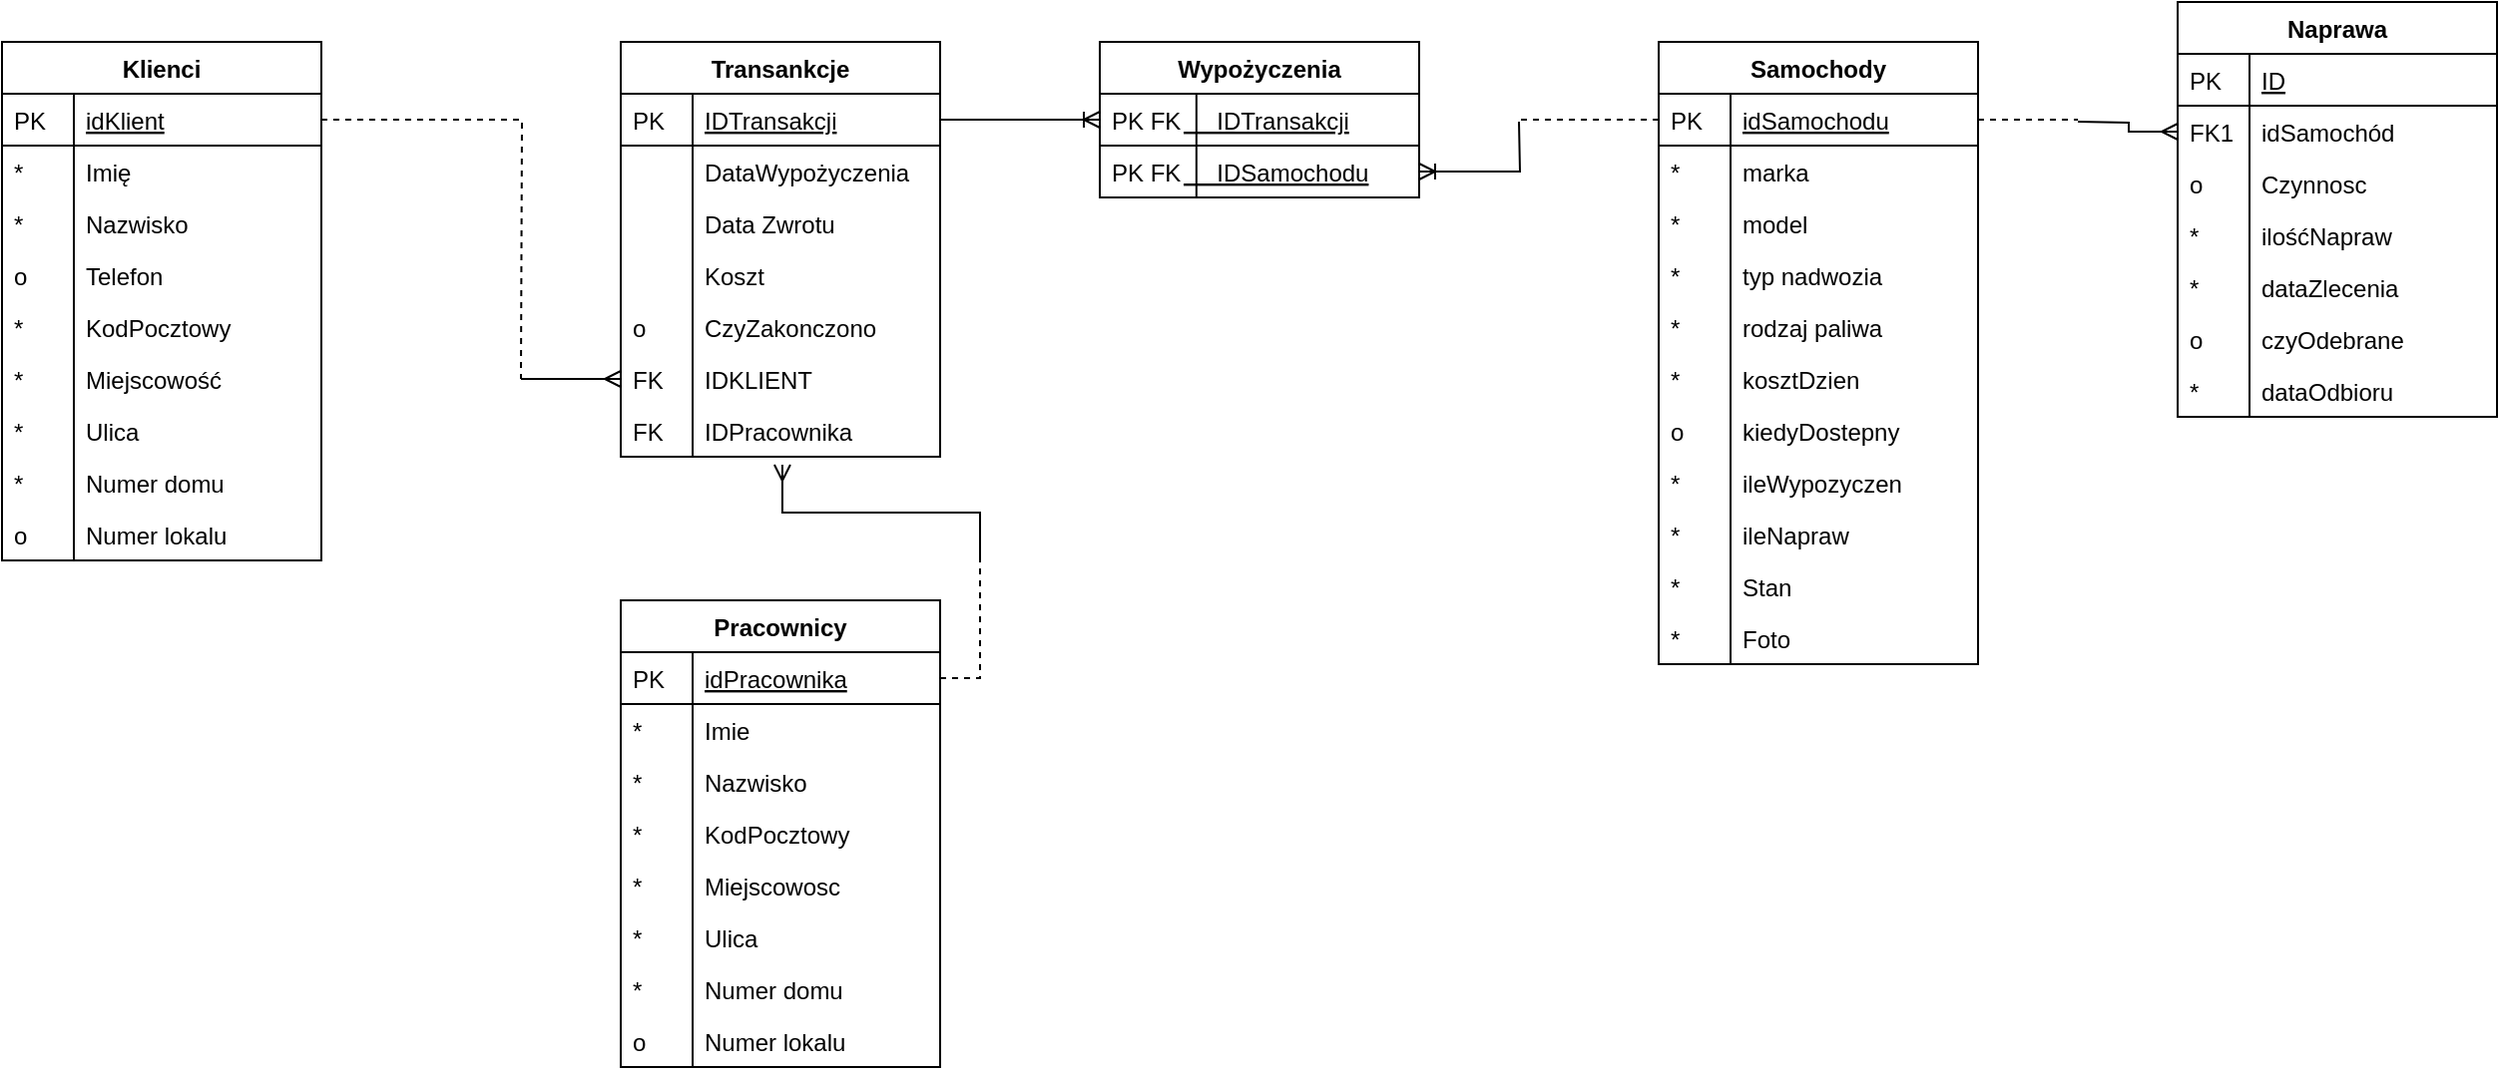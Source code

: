 <mxfile version="12.8.1" type="github">
  <diagram id="C5RBs43oDa-KdzZeNtuy" name="Page-1">
    <mxGraphModel dx="967" dy="653" grid="1" gridSize="10" guides="1" tooltips="1" connect="1" arrows="1" fold="1" page="1" pageScale="1" pageWidth="827" pageHeight="1169" math="0" shadow="0">
      <root>
        <mxCell id="WIyWlLk6GJQsqaUBKTNV-0" />
        <mxCell id="WIyWlLk6GJQsqaUBKTNV-1" parent="WIyWlLk6GJQsqaUBKTNV-0" />
        <mxCell id="zkfFHV4jXpPFQw0GAbJ--51" value="Klienci" style="swimlane;fontStyle=1;childLayout=stackLayout;horizontal=1;startSize=26;horizontalStack=0;resizeParent=1;resizeLast=0;collapsible=1;marginBottom=0;rounded=0;shadow=0;strokeWidth=1;" parent="WIyWlLk6GJQsqaUBKTNV-1" vertex="1">
          <mxGeometry x="90" y="120" width="160" height="260" as="geometry">
            <mxRectangle x="20" y="80" width="160" height="26" as="alternateBounds" />
          </mxGeometry>
        </mxCell>
        <mxCell id="zkfFHV4jXpPFQw0GAbJ--52" value="idKlient" style="shape=partialRectangle;top=0;left=0;right=0;bottom=1;align=left;verticalAlign=top;fillColor=none;spacingLeft=40;spacingRight=4;overflow=hidden;rotatable=0;points=[[0,0.5],[1,0.5]];portConstraint=eastwest;dropTarget=0;rounded=0;shadow=0;strokeWidth=1;fontStyle=4" parent="zkfFHV4jXpPFQw0GAbJ--51" vertex="1">
          <mxGeometry y="26" width="160" height="26" as="geometry" />
        </mxCell>
        <mxCell id="zkfFHV4jXpPFQw0GAbJ--53" value="PK" style="shape=partialRectangle;top=0;left=0;bottom=0;fillColor=none;align=left;verticalAlign=top;spacingLeft=4;spacingRight=4;overflow=hidden;rotatable=0;points=[];portConstraint=eastwest;part=1;" parent="zkfFHV4jXpPFQw0GAbJ--52" vertex="1" connectable="0">
          <mxGeometry width="36" height="26" as="geometry" />
        </mxCell>
        <mxCell id="zkfFHV4jXpPFQw0GAbJ--54" value="Imię&#xa;" style="shape=partialRectangle;top=0;left=0;right=0;bottom=0;align=left;verticalAlign=top;fillColor=none;spacingLeft=40;spacingRight=4;overflow=hidden;rotatable=0;points=[[0,0.5],[1,0.5]];portConstraint=eastwest;dropTarget=0;rounded=0;shadow=0;strokeWidth=1;" parent="zkfFHV4jXpPFQw0GAbJ--51" vertex="1">
          <mxGeometry y="52" width="160" height="26" as="geometry" />
        </mxCell>
        <mxCell id="zkfFHV4jXpPFQw0GAbJ--55" value="*" style="shape=partialRectangle;top=0;left=0;bottom=0;fillColor=none;align=left;verticalAlign=top;spacingLeft=4;spacingRight=4;overflow=hidden;rotatable=0;points=[];portConstraint=eastwest;part=1;" parent="zkfFHV4jXpPFQw0GAbJ--54" vertex="1" connectable="0">
          <mxGeometry width="36" height="26" as="geometry" />
        </mxCell>
        <mxCell id="JCqGJ7-jf2H65FefX8HA-58" value="Nazwisko" style="shape=partialRectangle;top=0;left=0;right=0;bottom=0;align=left;verticalAlign=top;fillColor=none;spacingLeft=40;spacingRight=4;overflow=hidden;rotatable=0;points=[[0,0.5],[1,0.5]];portConstraint=eastwest;dropTarget=0;rounded=0;shadow=0;strokeWidth=1;" parent="zkfFHV4jXpPFQw0GAbJ--51" vertex="1">
          <mxGeometry y="78" width="160" height="26" as="geometry" />
        </mxCell>
        <mxCell id="JCqGJ7-jf2H65FefX8HA-59" value="*" style="shape=partialRectangle;top=0;left=0;bottom=0;fillColor=none;align=left;verticalAlign=top;spacingLeft=4;spacingRight=4;overflow=hidden;rotatable=0;points=[];portConstraint=eastwest;part=1;" parent="JCqGJ7-jf2H65FefX8HA-58" vertex="1" connectable="0">
          <mxGeometry width="36" height="26" as="geometry" />
        </mxCell>
        <mxCell id="JCqGJ7-jf2H65FefX8HA-60" value="Telefon" style="shape=partialRectangle;top=0;left=0;right=0;bottom=0;align=left;verticalAlign=top;fillColor=none;spacingLeft=40;spacingRight=4;overflow=hidden;rotatable=0;points=[[0,0.5],[1,0.5]];portConstraint=eastwest;dropTarget=0;rounded=0;shadow=0;strokeWidth=1;" parent="zkfFHV4jXpPFQw0GAbJ--51" vertex="1">
          <mxGeometry y="104" width="160" height="26" as="geometry" />
        </mxCell>
        <mxCell id="JCqGJ7-jf2H65FefX8HA-61" value="o" style="shape=partialRectangle;top=0;left=0;bottom=0;fillColor=none;align=left;verticalAlign=top;spacingLeft=4;spacingRight=4;overflow=hidden;rotatable=0;points=[];portConstraint=eastwest;part=1;" parent="JCqGJ7-jf2H65FefX8HA-60" vertex="1" connectable="0">
          <mxGeometry width="36" height="26" as="geometry" />
        </mxCell>
        <mxCell id="JCqGJ7-jf2H65FefX8HA-62" value="KodPocztowy" style="shape=partialRectangle;top=0;left=0;right=0;bottom=0;align=left;verticalAlign=top;fillColor=none;spacingLeft=40;spacingRight=4;overflow=hidden;rotatable=0;points=[[0,0.5],[1,0.5]];portConstraint=eastwest;dropTarget=0;rounded=0;shadow=0;strokeWidth=1;" parent="zkfFHV4jXpPFQw0GAbJ--51" vertex="1">
          <mxGeometry y="130" width="160" height="26" as="geometry" />
        </mxCell>
        <mxCell id="JCqGJ7-jf2H65FefX8HA-63" value="*" style="shape=partialRectangle;top=0;left=0;bottom=0;fillColor=none;align=left;verticalAlign=top;spacingLeft=4;spacingRight=4;overflow=hidden;rotatable=0;points=[];portConstraint=eastwest;part=1;" parent="JCqGJ7-jf2H65FefX8HA-62" vertex="1" connectable="0">
          <mxGeometry width="36" height="26" as="geometry" />
        </mxCell>
        <mxCell id="JCqGJ7-jf2H65FefX8HA-64" value="Miejscowość" style="shape=partialRectangle;top=0;left=0;right=0;bottom=0;align=left;verticalAlign=top;fillColor=none;spacingLeft=40;spacingRight=4;overflow=hidden;rotatable=0;points=[[0,0.5],[1,0.5]];portConstraint=eastwest;dropTarget=0;rounded=0;shadow=0;strokeWidth=1;" parent="zkfFHV4jXpPFQw0GAbJ--51" vertex="1">
          <mxGeometry y="156" width="160" height="26" as="geometry" />
        </mxCell>
        <mxCell id="JCqGJ7-jf2H65FefX8HA-65" value="*" style="shape=partialRectangle;top=0;left=0;bottom=0;fillColor=none;align=left;verticalAlign=top;spacingLeft=4;spacingRight=4;overflow=hidden;rotatable=0;points=[];portConstraint=eastwest;part=1;" parent="JCqGJ7-jf2H65FefX8HA-64" vertex="1" connectable="0">
          <mxGeometry width="36" height="26" as="geometry" />
        </mxCell>
        <mxCell id="JCqGJ7-jf2H65FefX8HA-66" value="Ulica" style="shape=partialRectangle;top=0;left=0;right=0;bottom=0;align=left;verticalAlign=top;fillColor=none;spacingLeft=40;spacingRight=4;overflow=hidden;rotatable=0;points=[[0,0.5],[1,0.5]];portConstraint=eastwest;dropTarget=0;rounded=0;shadow=0;strokeWidth=1;" parent="zkfFHV4jXpPFQw0GAbJ--51" vertex="1">
          <mxGeometry y="182" width="160" height="26" as="geometry" />
        </mxCell>
        <mxCell id="JCqGJ7-jf2H65FefX8HA-67" value="*" style="shape=partialRectangle;top=0;left=0;bottom=0;fillColor=none;align=left;verticalAlign=top;spacingLeft=4;spacingRight=4;overflow=hidden;rotatable=0;points=[];portConstraint=eastwest;part=1;" parent="JCqGJ7-jf2H65FefX8HA-66" vertex="1" connectable="0">
          <mxGeometry width="36" height="26" as="geometry" />
        </mxCell>
        <mxCell id="JCqGJ7-jf2H65FefX8HA-68" value="Numer domu" style="shape=partialRectangle;top=0;left=0;right=0;bottom=0;align=left;verticalAlign=top;fillColor=none;spacingLeft=40;spacingRight=4;overflow=hidden;rotatable=0;points=[[0,0.5],[1,0.5]];portConstraint=eastwest;dropTarget=0;rounded=0;shadow=0;strokeWidth=1;" parent="zkfFHV4jXpPFQw0GAbJ--51" vertex="1">
          <mxGeometry y="208" width="160" height="26" as="geometry" />
        </mxCell>
        <mxCell id="JCqGJ7-jf2H65FefX8HA-69" value="*" style="shape=partialRectangle;top=0;left=0;bottom=0;fillColor=none;align=left;verticalAlign=top;spacingLeft=4;spacingRight=4;overflow=hidden;rotatable=0;points=[];portConstraint=eastwest;part=1;" parent="JCqGJ7-jf2H65FefX8HA-68" vertex="1" connectable="0">
          <mxGeometry width="36" height="26" as="geometry" />
        </mxCell>
        <mxCell id="JCqGJ7-jf2H65FefX8HA-72" value="Numer lokalu" style="shape=partialRectangle;top=0;left=0;right=0;bottom=0;align=left;verticalAlign=top;fillColor=none;spacingLeft=40;spacingRight=4;overflow=hidden;rotatable=0;points=[[0,0.5],[1,0.5]];portConstraint=eastwest;dropTarget=0;rounded=0;shadow=0;strokeWidth=1;" parent="zkfFHV4jXpPFQw0GAbJ--51" vertex="1">
          <mxGeometry y="234" width="160" height="26" as="geometry" />
        </mxCell>
        <mxCell id="JCqGJ7-jf2H65FefX8HA-73" value="o" style="shape=partialRectangle;top=0;left=0;bottom=0;fillColor=none;align=left;verticalAlign=top;spacingLeft=4;spacingRight=4;overflow=hidden;rotatable=0;points=[];portConstraint=eastwest;part=1;" parent="JCqGJ7-jf2H65FefX8HA-72" vertex="1" connectable="0">
          <mxGeometry width="36" height="26" as="geometry" />
        </mxCell>
        <mxCell id="zkfFHV4jXpPFQw0GAbJ--56" value="Transankcje" style="swimlane;fontStyle=1;childLayout=stackLayout;horizontal=1;startSize=26;horizontalStack=0;resizeParent=1;resizeLast=0;collapsible=1;marginBottom=0;rounded=0;shadow=0;strokeWidth=1;" parent="WIyWlLk6GJQsqaUBKTNV-1" vertex="1">
          <mxGeometry x="400" y="120" width="160" height="208" as="geometry">
            <mxRectangle x="260" y="80" width="160" height="26" as="alternateBounds" />
          </mxGeometry>
        </mxCell>
        <mxCell id="zkfFHV4jXpPFQw0GAbJ--57" value="IDTransakcji" style="shape=partialRectangle;top=0;left=0;right=0;bottom=1;align=left;verticalAlign=top;fillColor=none;spacingLeft=40;spacingRight=4;overflow=hidden;rotatable=0;points=[[0,0.5],[1,0.5]];portConstraint=eastwest;dropTarget=0;rounded=0;shadow=0;strokeWidth=1;fontStyle=4" parent="zkfFHV4jXpPFQw0GAbJ--56" vertex="1">
          <mxGeometry y="26" width="160" height="26" as="geometry" />
        </mxCell>
        <mxCell id="zkfFHV4jXpPFQw0GAbJ--58" value="PK" style="shape=partialRectangle;top=0;left=0;bottom=0;fillColor=none;align=left;verticalAlign=top;spacingLeft=4;spacingRight=4;overflow=hidden;rotatable=0;points=[];portConstraint=eastwest;part=1;" parent="zkfFHV4jXpPFQw0GAbJ--57" vertex="1" connectable="0">
          <mxGeometry width="36" height="26" as="geometry" />
        </mxCell>
        <mxCell id="zkfFHV4jXpPFQw0GAbJ--59" value="DataWypożyczenia" style="shape=partialRectangle;top=0;left=0;right=0;bottom=0;align=left;verticalAlign=top;fillColor=none;spacingLeft=40;spacingRight=4;overflow=hidden;rotatable=0;points=[[0,0.5],[1,0.5]];portConstraint=eastwest;dropTarget=0;rounded=0;shadow=0;strokeWidth=1;" parent="zkfFHV4jXpPFQw0GAbJ--56" vertex="1">
          <mxGeometry y="52" width="160" height="26" as="geometry" />
        </mxCell>
        <mxCell id="zkfFHV4jXpPFQw0GAbJ--60" value="" style="shape=partialRectangle;top=0;left=0;bottom=0;fillColor=none;align=left;verticalAlign=top;spacingLeft=4;spacingRight=4;overflow=hidden;rotatable=0;points=[];portConstraint=eastwest;part=1;" parent="zkfFHV4jXpPFQw0GAbJ--59" vertex="1" connectable="0">
          <mxGeometry width="36" height="26" as="geometry" />
        </mxCell>
        <mxCell id="zkfFHV4jXpPFQw0GAbJ--61" value="Data Zwrotu" style="shape=partialRectangle;top=0;left=0;right=0;bottom=0;align=left;verticalAlign=top;fillColor=none;spacingLeft=40;spacingRight=4;overflow=hidden;rotatable=0;points=[[0,0.5],[1,0.5]];portConstraint=eastwest;dropTarget=0;rounded=0;shadow=0;strokeWidth=1;" parent="zkfFHV4jXpPFQw0GAbJ--56" vertex="1">
          <mxGeometry y="78" width="160" height="26" as="geometry" />
        </mxCell>
        <mxCell id="zkfFHV4jXpPFQw0GAbJ--62" value="" style="shape=partialRectangle;top=0;left=0;bottom=0;fillColor=none;align=left;verticalAlign=top;spacingLeft=4;spacingRight=4;overflow=hidden;rotatable=0;points=[];portConstraint=eastwest;part=1;" parent="zkfFHV4jXpPFQw0GAbJ--61" vertex="1" connectable="0">
          <mxGeometry width="36" height="26" as="geometry" />
        </mxCell>
        <mxCell id="JCqGJ7-jf2H65FefX8HA-78" value="Koszt" style="shape=partialRectangle;top=0;left=0;right=0;bottom=0;align=left;verticalAlign=top;fillColor=none;spacingLeft=40;spacingRight=4;overflow=hidden;rotatable=0;points=[[0,0.5],[1,0.5]];portConstraint=eastwest;dropTarget=0;rounded=0;shadow=0;strokeWidth=1;" parent="zkfFHV4jXpPFQw0GAbJ--56" vertex="1">
          <mxGeometry y="104" width="160" height="26" as="geometry" />
        </mxCell>
        <mxCell id="JCqGJ7-jf2H65FefX8HA-79" value="" style="shape=partialRectangle;top=0;left=0;bottom=0;fillColor=none;align=left;verticalAlign=top;spacingLeft=4;spacingRight=4;overflow=hidden;rotatable=0;points=[];portConstraint=eastwest;part=1;" parent="JCqGJ7-jf2H65FefX8HA-78" vertex="1" connectable="0">
          <mxGeometry width="36" height="26" as="geometry" />
        </mxCell>
        <mxCell id="JCqGJ7-jf2H65FefX8HA-80" value="CzyZakonczono" style="shape=partialRectangle;top=0;left=0;right=0;bottom=0;align=left;verticalAlign=top;fillColor=none;spacingLeft=40;spacingRight=4;overflow=hidden;rotatable=0;points=[[0,0.5],[1,0.5]];portConstraint=eastwest;dropTarget=0;rounded=0;shadow=0;strokeWidth=1;" parent="zkfFHV4jXpPFQw0GAbJ--56" vertex="1">
          <mxGeometry y="130" width="160" height="26" as="geometry" />
        </mxCell>
        <mxCell id="JCqGJ7-jf2H65FefX8HA-81" value="o" style="shape=partialRectangle;top=0;left=0;bottom=0;fillColor=none;align=left;verticalAlign=top;spacingLeft=4;spacingRight=4;overflow=hidden;rotatable=0;points=[];portConstraint=eastwest;part=1;" parent="JCqGJ7-jf2H65FefX8HA-80" vertex="1" connectable="0">
          <mxGeometry width="36" height="26" as="geometry" />
        </mxCell>
        <mxCell id="G5Asr15MFf137hrCWuJb-4" value="IDKLIENT" style="shape=partialRectangle;top=0;left=0;right=0;bottom=0;align=left;verticalAlign=top;fillColor=none;spacingLeft=40;spacingRight=4;overflow=hidden;rotatable=0;points=[[0,0.5],[1,0.5]];portConstraint=eastwest;dropTarget=0;rounded=0;shadow=0;strokeWidth=1;" parent="zkfFHV4jXpPFQw0GAbJ--56" vertex="1">
          <mxGeometry y="156" width="160" height="26" as="geometry" />
        </mxCell>
        <mxCell id="G5Asr15MFf137hrCWuJb-5" value="FK" style="shape=partialRectangle;top=0;left=0;bottom=0;fillColor=none;align=left;verticalAlign=top;spacingLeft=4;spacingRight=4;overflow=hidden;rotatable=0;points=[];portConstraint=eastwest;part=1;" parent="G5Asr15MFf137hrCWuJb-4" vertex="1" connectable="0">
          <mxGeometry width="36" height="26" as="geometry" />
        </mxCell>
        <mxCell id="G5Asr15MFf137hrCWuJb-6" value="IDPracownika" style="shape=partialRectangle;top=0;left=0;right=0;bottom=0;align=left;verticalAlign=top;fillColor=none;spacingLeft=40;spacingRight=4;overflow=hidden;rotatable=0;points=[[0,0.5],[1,0.5]];portConstraint=eastwest;dropTarget=0;rounded=0;shadow=0;strokeWidth=1;" parent="zkfFHV4jXpPFQw0GAbJ--56" vertex="1">
          <mxGeometry y="182" width="160" height="26" as="geometry" />
        </mxCell>
        <mxCell id="G5Asr15MFf137hrCWuJb-7" value="FK" style="shape=partialRectangle;top=0;left=0;bottom=0;fillColor=none;align=left;verticalAlign=top;spacingLeft=4;spacingRight=4;overflow=hidden;rotatable=0;points=[];portConstraint=eastwest;part=1;" parent="G5Asr15MFf137hrCWuJb-6" vertex="1" connectable="0">
          <mxGeometry width="36" height="26" as="geometry" />
        </mxCell>
        <mxCell id="G5Asr15MFf137hrCWuJb-19" style="edgeStyle=orthogonalEdgeStyle;rounded=0;orthogonalLoop=1;jettySize=auto;html=1;exitX=1;exitY=0.5;exitDx=0;exitDy=0;dashed=1;startArrow=none;startFill=0;endArrow=none;endFill=0;" parent="WIyWlLk6GJQsqaUBKTNV-1" source="zkfFHV4jXpPFQw0GAbJ--65" edge="1">
          <mxGeometry relative="1" as="geometry">
            <mxPoint x="580" y="380" as="targetPoint" />
            <Array as="points">
              <mxPoint x="580" y="439" />
            </Array>
          </mxGeometry>
        </mxCell>
        <mxCell id="zkfFHV4jXpPFQw0GAbJ--64" value="Pracownicy" style="swimlane;fontStyle=1;childLayout=stackLayout;horizontal=1;startSize=26;horizontalStack=0;resizeParent=1;resizeLast=0;collapsible=1;marginBottom=0;rounded=0;shadow=0;strokeWidth=1;" parent="WIyWlLk6GJQsqaUBKTNV-1" vertex="1">
          <mxGeometry x="400" y="400" width="160" height="234" as="geometry">
            <mxRectangle x="260" y="270" width="160" height="26" as="alternateBounds" />
          </mxGeometry>
        </mxCell>
        <mxCell id="zkfFHV4jXpPFQw0GAbJ--65" value="idPracownika" style="shape=partialRectangle;top=0;left=0;right=0;bottom=1;align=left;verticalAlign=top;fillColor=none;spacingLeft=40;spacingRight=4;overflow=hidden;rotatable=0;points=[[0,0.5],[1,0.5]];portConstraint=eastwest;dropTarget=0;rounded=0;shadow=0;strokeWidth=1;fontStyle=4" parent="zkfFHV4jXpPFQw0GAbJ--64" vertex="1">
          <mxGeometry y="26" width="160" height="26" as="geometry" />
        </mxCell>
        <mxCell id="zkfFHV4jXpPFQw0GAbJ--66" value="PK" style="shape=partialRectangle;top=0;left=0;bottom=0;fillColor=none;align=left;verticalAlign=top;spacingLeft=4;spacingRight=4;overflow=hidden;rotatable=0;points=[];portConstraint=eastwest;part=1;" parent="zkfFHV4jXpPFQw0GAbJ--65" vertex="1" connectable="0">
          <mxGeometry width="36" height="26" as="geometry" />
        </mxCell>
        <mxCell id="zkfFHV4jXpPFQw0GAbJ--67" value="Imie" style="shape=partialRectangle;top=0;left=0;right=0;bottom=0;align=left;verticalAlign=top;fillColor=none;spacingLeft=40;spacingRight=4;overflow=hidden;rotatable=0;points=[[0,0.5],[1,0.5]];portConstraint=eastwest;dropTarget=0;rounded=0;shadow=0;strokeWidth=1;" parent="zkfFHV4jXpPFQw0GAbJ--64" vertex="1">
          <mxGeometry y="52" width="160" height="26" as="geometry" />
        </mxCell>
        <mxCell id="zkfFHV4jXpPFQw0GAbJ--68" value="*" style="shape=partialRectangle;top=0;left=0;bottom=0;fillColor=none;align=left;verticalAlign=top;spacingLeft=4;spacingRight=4;overflow=hidden;rotatable=0;points=[];portConstraint=eastwest;part=1;" parent="zkfFHV4jXpPFQw0GAbJ--67" vertex="1" connectable="0">
          <mxGeometry width="36" height="26" as="geometry" />
        </mxCell>
        <mxCell id="zkfFHV4jXpPFQw0GAbJ--69" value="Nazwisko" style="shape=partialRectangle;top=0;left=0;right=0;bottom=0;align=left;verticalAlign=top;fillColor=none;spacingLeft=40;spacingRight=4;overflow=hidden;rotatable=0;points=[[0,0.5],[1,0.5]];portConstraint=eastwest;dropTarget=0;rounded=0;shadow=0;strokeWidth=1;" parent="zkfFHV4jXpPFQw0GAbJ--64" vertex="1">
          <mxGeometry y="78" width="160" height="26" as="geometry" />
        </mxCell>
        <mxCell id="zkfFHV4jXpPFQw0GAbJ--70" value="*" style="shape=partialRectangle;top=0;left=0;bottom=0;fillColor=none;align=left;verticalAlign=top;spacingLeft=4;spacingRight=4;overflow=hidden;rotatable=0;points=[];portConstraint=eastwest;part=1;" parent="zkfFHV4jXpPFQw0GAbJ--69" vertex="1" connectable="0">
          <mxGeometry width="36" height="26" as="geometry" />
        </mxCell>
        <mxCell id="JCqGJ7-jf2H65FefX8HA-84" value="KodPocztowy" style="shape=partialRectangle;top=0;left=0;right=0;bottom=0;align=left;verticalAlign=top;fillColor=none;spacingLeft=40;spacingRight=4;overflow=hidden;rotatable=0;points=[[0,0.5],[1,0.5]];portConstraint=eastwest;dropTarget=0;rounded=0;shadow=0;strokeWidth=1;" parent="zkfFHV4jXpPFQw0GAbJ--64" vertex="1">
          <mxGeometry y="104" width="160" height="26" as="geometry" />
        </mxCell>
        <mxCell id="JCqGJ7-jf2H65FefX8HA-85" value="*" style="shape=partialRectangle;top=0;left=0;bottom=0;fillColor=none;align=left;verticalAlign=top;spacingLeft=4;spacingRight=4;overflow=hidden;rotatable=0;points=[];portConstraint=eastwest;part=1;" parent="JCqGJ7-jf2H65FefX8HA-84" vertex="1" connectable="0">
          <mxGeometry width="36" height="26" as="geometry" />
        </mxCell>
        <mxCell id="JCqGJ7-jf2H65FefX8HA-86" value="Miejscowosc" style="shape=partialRectangle;top=0;left=0;right=0;bottom=0;align=left;verticalAlign=top;fillColor=none;spacingLeft=40;spacingRight=4;overflow=hidden;rotatable=0;points=[[0,0.5],[1,0.5]];portConstraint=eastwest;dropTarget=0;rounded=0;shadow=0;strokeWidth=1;" parent="zkfFHV4jXpPFQw0GAbJ--64" vertex="1">
          <mxGeometry y="130" width="160" height="26" as="geometry" />
        </mxCell>
        <mxCell id="JCqGJ7-jf2H65FefX8HA-87" value="*" style="shape=partialRectangle;top=0;left=0;bottom=0;fillColor=none;align=left;verticalAlign=top;spacingLeft=4;spacingRight=4;overflow=hidden;rotatable=0;points=[];portConstraint=eastwest;part=1;" parent="JCqGJ7-jf2H65FefX8HA-86" vertex="1" connectable="0">
          <mxGeometry width="36" height="26" as="geometry" />
        </mxCell>
        <mxCell id="JCqGJ7-jf2H65FefX8HA-88" value="Ulica" style="shape=partialRectangle;top=0;left=0;right=0;bottom=0;align=left;verticalAlign=top;fillColor=none;spacingLeft=40;spacingRight=4;overflow=hidden;rotatable=0;points=[[0,0.5],[1,0.5]];portConstraint=eastwest;dropTarget=0;rounded=0;shadow=0;strokeWidth=1;" parent="zkfFHV4jXpPFQw0GAbJ--64" vertex="1">
          <mxGeometry y="156" width="160" height="26" as="geometry" />
        </mxCell>
        <mxCell id="JCqGJ7-jf2H65FefX8HA-89" value="*" style="shape=partialRectangle;top=0;left=0;bottom=0;fillColor=none;align=left;verticalAlign=top;spacingLeft=4;spacingRight=4;overflow=hidden;rotatable=0;points=[];portConstraint=eastwest;part=1;" parent="JCqGJ7-jf2H65FefX8HA-88" vertex="1" connectable="0">
          <mxGeometry width="36" height="26" as="geometry" />
        </mxCell>
        <mxCell id="JCqGJ7-jf2H65FefX8HA-90" value="Numer domu" style="shape=partialRectangle;top=0;left=0;right=0;bottom=0;align=left;verticalAlign=top;fillColor=none;spacingLeft=40;spacingRight=4;overflow=hidden;rotatable=0;points=[[0,0.5],[1,0.5]];portConstraint=eastwest;dropTarget=0;rounded=0;shadow=0;strokeWidth=1;" parent="zkfFHV4jXpPFQw0GAbJ--64" vertex="1">
          <mxGeometry y="182" width="160" height="26" as="geometry" />
        </mxCell>
        <mxCell id="JCqGJ7-jf2H65FefX8HA-91" value="*" style="shape=partialRectangle;top=0;left=0;bottom=0;fillColor=none;align=left;verticalAlign=top;spacingLeft=4;spacingRight=4;overflow=hidden;rotatable=0;points=[];portConstraint=eastwest;part=1;" parent="JCqGJ7-jf2H65FefX8HA-90" vertex="1" connectable="0">
          <mxGeometry width="36" height="26" as="geometry" />
        </mxCell>
        <mxCell id="JCqGJ7-jf2H65FefX8HA-92" value="Numer lokalu" style="shape=partialRectangle;top=0;left=0;right=0;bottom=0;align=left;verticalAlign=top;fillColor=none;spacingLeft=40;spacingRight=4;overflow=hidden;rotatable=0;points=[[0,0.5],[1,0.5]];portConstraint=eastwest;dropTarget=0;rounded=0;shadow=0;strokeWidth=1;" parent="zkfFHV4jXpPFQw0GAbJ--64" vertex="1">
          <mxGeometry y="208" width="160" height="26" as="geometry" />
        </mxCell>
        <mxCell id="JCqGJ7-jf2H65FefX8HA-93" value="o" style="shape=partialRectangle;top=0;left=0;bottom=0;fillColor=none;align=left;verticalAlign=top;spacingLeft=4;spacingRight=4;overflow=hidden;rotatable=0;points=[];portConstraint=eastwest;part=1;" parent="JCqGJ7-jf2H65FefX8HA-92" vertex="1" connectable="0">
          <mxGeometry width="36" height="26" as="geometry" />
        </mxCell>
        <mxCell id="G5Asr15MFf137hrCWuJb-14" style="edgeStyle=orthogonalEdgeStyle;rounded=0;orthogonalLoop=1;jettySize=auto;html=1;exitX=1;exitY=0.5;exitDx=0;exitDy=0;startArrow=ERoneToMany;startFill=0;endArrow=none;endFill=0;" parent="WIyWlLk6GJQsqaUBKTNV-1" source="G5Asr15MFf137hrCWuJb-10" edge="1">
          <mxGeometry relative="1" as="geometry">
            <mxPoint x="850" y="160" as="targetPoint" />
          </mxGeometry>
        </mxCell>
        <mxCell id="G5Asr15MFf137hrCWuJb-17" style="edgeStyle=orthogonalEdgeStyle;rounded=0;orthogonalLoop=1;jettySize=auto;html=1;exitX=0;exitY=0.5;exitDx=0;exitDy=0;startArrow=ERoneToMany;startFill=0;endArrow=none;endFill=0;entryX=1;entryY=0.5;entryDx=0;entryDy=0;" parent="WIyWlLk6GJQsqaUBKTNV-1" source="JCqGJ7-jf2H65FefX8HA-8" target="zkfFHV4jXpPFQw0GAbJ--57" edge="1">
          <mxGeometry relative="1" as="geometry">
            <mxPoint x="600" y="160" as="targetPoint" />
          </mxGeometry>
        </mxCell>
        <mxCell id="JCqGJ7-jf2H65FefX8HA-7" value="Wypożyczenia" style="swimlane;fontStyle=1;childLayout=stackLayout;horizontal=1;startSize=26;horizontalStack=0;resizeParent=1;resizeLast=0;collapsible=1;marginBottom=0;rounded=0;shadow=0;strokeWidth=1;" parent="WIyWlLk6GJQsqaUBKTNV-1" vertex="1">
          <mxGeometry x="640" y="120" width="160" height="78" as="geometry">
            <mxRectangle x="260" y="80" width="160" height="26" as="alternateBounds" />
          </mxGeometry>
        </mxCell>
        <mxCell id="JCqGJ7-jf2H65FefX8HA-8" value="     IDTransakcji" style="shape=partialRectangle;top=0;left=0;right=0;bottom=1;align=left;verticalAlign=top;fillColor=none;spacingLeft=40;spacingRight=4;overflow=hidden;rotatable=0;points=[[0,0.5],[1,0.5]];portConstraint=eastwest;dropTarget=0;rounded=0;shadow=0;strokeWidth=1;fontStyle=4" parent="JCqGJ7-jf2H65FefX8HA-7" vertex="1">
          <mxGeometry y="26" width="160" height="26" as="geometry" />
        </mxCell>
        <mxCell id="JCqGJ7-jf2H65FefX8HA-9" value="PK FK" style="shape=partialRectangle;top=0;left=0;bottom=0;fillColor=none;align=left;verticalAlign=top;spacingLeft=4;spacingRight=4;overflow=hidden;rotatable=0;points=[];portConstraint=eastwest;part=1;" parent="JCqGJ7-jf2H65FefX8HA-8" vertex="1" connectable="0">
          <mxGeometry width="48.41" height="26" as="geometry" />
        </mxCell>
        <mxCell id="G5Asr15MFf137hrCWuJb-10" value="     IDSamochodu" style="shape=partialRectangle;top=0;left=0;right=0;bottom=1;align=left;verticalAlign=top;fillColor=none;spacingLeft=40;spacingRight=4;overflow=hidden;rotatable=0;points=[[0,0.5],[1,0.5]];portConstraint=eastwest;dropTarget=0;rounded=0;shadow=0;strokeWidth=1;fontStyle=4" parent="JCqGJ7-jf2H65FefX8HA-7" vertex="1">
          <mxGeometry y="52" width="160" height="26" as="geometry" />
        </mxCell>
        <mxCell id="G5Asr15MFf137hrCWuJb-11" value="PK FK" style="shape=partialRectangle;top=0;left=0;bottom=0;fillColor=none;align=left;verticalAlign=top;spacingLeft=4;spacingRight=4;overflow=hidden;rotatable=0;points=[];portConstraint=eastwest;part=1;" parent="G5Asr15MFf137hrCWuJb-10" vertex="1" connectable="0">
          <mxGeometry width="48.41" height="26" as="geometry" />
        </mxCell>
        <mxCell id="JCqGJ7-jf2H65FefX8HA-14" value="Samochody" style="swimlane;fontStyle=1;childLayout=stackLayout;horizontal=1;startSize=26;horizontalStack=0;resizeParent=1;resizeLast=0;collapsible=1;marginBottom=0;rounded=0;shadow=0;strokeWidth=1;" parent="WIyWlLk6GJQsqaUBKTNV-1" vertex="1">
          <mxGeometry x="920" y="120" width="160" height="312" as="geometry">
            <mxRectangle x="260" y="80" width="160" height="26" as="alternateBounds" />
          </mxGeometry>
        </mxCell>
        <mxCell id="JCqGJ7-jf2H65FefX8HA-15" value="idSamochodu" style="shape=partialRectangle;top=0;left=0;right=0;bottom=1;align=left;verticalAlign=top;fillColor=none;spacingLeft=40;spacingRight=4;overflow=hidden;rotatable=0;points=[[0,0.5],[1,0.5]];portConstraint=eastwest;dropTarget=0;rounded=0;shadow=0;strokeWidth=1;fontStyle=4" parent="JCqGJ7-jf2H65FefX8HA-14" vertex="1">
          <mxGeometry y="26" width="160" height="26" as="geometry" />
        </mxCell>
        <mxCell id="JCqGJ7-jf2H65FefX8HA-16" value="PK" style="shape=partialRectangle;top=0;left=0;bottom=0;fillColor=none;align=left;verticalAlign=top;spacingLeft=4;spacingRight=4;overflow=hidden;rotatable=0;points=[];portConstraint=eastwest;part=1;" parent="JCqGJ7-jf2H65FefX8HA-15" vertex="1" connectable="0">
          <mxGeometry width="36" height="26" as="geometry" />
        </mxCell>
        <mxCell id="JCqGJ7-jf2H65FefX8HA-19" value="marka&#xa;" style="shape=partialRectangle;top=0;left=0;right=0;bottom=0;align=left;verticalAlign=top;fillColor=none;spacingLeft=40;spacingRight=4;overflow=hidden;rotatable=0;points=[[0,0.5],[1,0.5]];portConstraint=eastwest;dropTarget=0;rounded=0;shadow=0;strokeWidth=1;" parent="JCqGJ7-jf2H65FefX8HA-14" vertex="1">
          <mxGeometry y="52" width="160" height="26" as="geometry" />
        </mxCell>
        <mxCell id="JCqGJ7-jf2H65FefX8HA-20" value="*" style="shape=partialRectangle;top=0;left=0;bottom=0;fillColor=none;align=left;verticalAlign=top;spacingLeft=4;spacingRight=4;overflow=hidden;rotatable=0;points=[];portConstraint=eastwest;part=1;" parent="JCqGJ7-jf2H65FefX8HA-19" vertex="1" connectable="0">
          <mxGeometry width="36" height="26" as="geometry" />
        </mxCell>
        <mxCell id="JCqGJ7-jf2H65FefX8HA-38" value="model" style="shape=partialRectangle;top=0;left=0;right=0;bottom=0;align=left;verticalAlign=top;fillColor=none;spacingLeft=40;spacingRight=4;overflow=hidden;rotatable=0;points=[[0,0.5],[1,0.5]];portConstraint=eastwest;dropTarget=0;rounded=0;shadow=0;strokeWidth=1;" parent="JCqGJ7-jf2H65FefX8HA-14" vertex="1">
          <mxGeometry y="78" width="160" height="26" as="geometry" />
        </mxCell>
        <mxCell id="JCqGJ7-jf2H65FefX8HA-39" value="*" style="shape=partialRectangle;top=0;left=0;bottom=0;fillColor=none;align=left;verticalAlign=top;spacingLeft=4;spacingRight=4;overflow=hidden;rotatable=0;points=[];portConstraint=eastwest;part=1;" parent="JCqGJ7-jf2H65FefX8HA-38" vertex="1" connectable="0">
          <mxGeometry width="36" height="26" as="geometry" />
        </mxCell>
        <mxCell id="JCqGJ7-jf2H65FefX8HA-40" value="typ nadwozia" style="shape=partialRectangle;top=0;left=0;right=0;bottom=0;align=left;verticalAlign=top;fillColor=none;spacingLeft=40;spacingRight=4;overflow=hidden;rotatable=0;points=[[0,0.5],[1,0.5]];portConstraint=eastwest;dropTarget=0;rounded=0;shadow=0;strokeWidth=1;" parent="JCqGJ7-jf2H65FefX8HA-14" vertex="1">
          <mxGeometry y="104" width="160" height="26" as="geometry" />
        </mxCell>
        <mxCell id="JCqGJ7-jf2H65FefX8HA-41" value="*" style="shape=partialRectangle;top=0;left=0;bottom=0;fillColor=none;align=left;verticalAlign=top;spacingLeft=4;spacingRight=4;overflow=hidden;rotatable=0;points=[];portConstraint=eastwest;part=1;" parent="JCqGJ7-jf2H65FefX8HA-40" vertex="1" connectable="0">
          <mxGeometry width="36" height="26" as="geometry" />
        </mxCell>
        <mxCell id="JCqGJ7-jf2H65FefX8HA-42" value="rodzaj paliwa" style="shape=partialRectangle;top=0;left=0;right=0;bottom=0;align=left;verticalAlign=top;fillColor=none;spacingLeft=40;spacingRight=4;overflow=hidden;rotatable=0;points=[[0,0.5],[1,0.5]];portConstraint=eastwest;dropTarget=0;rounded=0;shadow=0;strokeWidth=1;" parent="JCqGJ7-jf2H65FefX8HA-14" vertex="1">
          <mxGeometry y="130" width="160" height="26" as="geometry" />
        </mxCell>
        <mxCell id="JCqGJ7-jf2H65FefX8HA-43" value="*" style="shape=partialRectangle;top=0;left=0;bottom=0;fillColor=none;align=left;verticalAlign=top;spacingLeft=4;spacingRight=4;overflow=hidden;rotatable=0;points=[];portConstraint=eastwest;part=1;" parent="JCqGJ7-jf2H65FefX8HA-42" vertex="1" connectable="0">
          <mxGeometry width="36" height="26" as="geometry" />
        </mxCell>
        <mxCell id="JCqGJ7-jf2H65FefX8HA-44" value="kosztDzien" style="shape=partialRectangle;top=0;left=0;right=0;bottom=0;align=left;verticalAlign=top;fillColor=none;spacingLeft=40;spacingRight=4;overflow=hidden;rotatable=0;points=[[0,0.5],[1,0.5]];portConstraint=eastwest;dropTarget=0;rounded=0;shadow=0;strokeWidth=1;" parent="JCqGJ7-jf2H65FefX8HA-14" vertex="1">
          <mxGeometry y="156" width="160" height="26" as="geometry" />
        </mxCell>
        <mxCell id="JCqGJ7-jf2H65FefX8HA-45" value="*" style="shape=partialRectangle;top=0;left=0;bottom=0;fillColor=none;align=left;verticalAlign=top;spacingLeft=4;spacingRight=4;overflow=hidden;rotatable=0;points=[];portConstraint=eastwest;part=1;" parent="JCqGJ7-jf2H65FefX8HA-44" vertex="1" connectable="0">
          <mxGeometry width="36" height="26" as="geometry" />
        </mxCell>
        <mxCell id="JCqGJ7-jf2H65FefX8HA-46" value="kiedyDostepny&#xa;" style="shape=partialRectangle;top=0;left=0;right=0;bottom=0;align=left;verticalAlign=top;fillColor=none;spacingLeft=40;spacingRight=4;overflow=hidden;rotatable=0;points=[[0,0.5],[1,0.5]];portConstraint=eastwest;dropTarget=0;rounded=0;shadow=0;strokeWidth=1;" parent="JCqGJ7-jf2H65FefX8HA-14" vertex="1">
          <mxGeometry y="182" width="160" height="26" as="geometry" />
        </mxCell>
        <mxCell id="JCqGJ7-jf2H65FefX8HA-47" value="o" style="shape=partialRectangle;top=0;left=0;bottom=0;fillColor=none;align=left;verticalAlign=top;spacingLeft=4;spacingRight=4;overflow=hidden;rotatable=0;points=[];portConstraint=eastwest;part=1;" parent="JCqGJ7-jf2H65FefX8HA-46" vertex="1" connectable="0">
          <mxGeometry width="36" height="26" as="geometry" />
        </mxCell>
        <mxCell id="JCqGJ7-jf2H65FefX8HA-48" value="ileWypozyczen" style="shape=partialRectangle;top=0;left=0;right=0;bottom=0;align=left;verticalAlign=top;fillColor=none;spacingLeft=40;spacingRight=4;overflow=hidden;rotatable=0;points=[[0,0.5],[1,0.5]];portConstraint=eastwest;dropTarget=0;rounded=0;shadow=0;strokeWidth=1;" parent="JCqGJ7-jf2H65FefX8HA-14" vertex="1">
          <mxGeometry y="208" width="160" height="26" as="geometry" />
        </mxCell>
        <mxCell id="JCqGJ7-jf2H65FefX8HA-49" value="*" style="shape=partialRectangle;top=0;left=0;bottom=0;fillColor=none;align=left;verticalAlign=top;spacingLeft=4;spacingRight=4;overflow=hidden;rotatable=0;points=[];portConstraint=eastwest;part=1;" parent="JCqGJ7-jf2H65FefX8HA-48" vertex="1" connectable="0">
          <mxGeometry width="36" height="26" as="geometry" />
        </mxCell>
        <mxCell id="JCqGJ7-jf2H65FefX8HA-50" value="ileNapraw" style="shape=partialRectangle;top=0;left=0;right=0;bottom=0;align=left;verticalAlign=top;fillColor=none;spacingLeft=40;spacingRight=4;overflow=hidden;rotatable=0;points=[[0,0.5],[1,0.5]];portConstraint=eastwest;dropTarget=0;rounded=0;shadow=0;strokeWidth=1;" parent="JCqGJ7-jf2H65FefX8HA-14" vertex="1">
          <mxGeometry y="234" width="160" height="26" as="geometry" />
        </mxCell>
        <mxCell id="JCqGJ7-jf2H65FefX8HA-51" value="*" style="shape=partialRectangle;top=0;left=0;bottom=0;fillColor=none;align=left;verticalAlign=top;spacingLeft=4;spacingRight=4;overflow=hidden;rotatable=0;points=[];portConstraint=eastwest;part=1;" parent="JCqGJ7-jf2H65FefX8HA-50" vertex="1" connectable="0">
          <mxGeometry width="36" height="26" as="geometry" />
        </mxCell>
        <mxCell id="JCqGJ7-jf2H65FefX8HA-52" value="Stan" style="shape=partialRectangle;top=0;left=0;right=0;bottom=0;align=left;verticalAlign=top;fillColor=none;spacingLeft=40;spacingRight=4;overflow=hidden;rotatable=0;points=[[0,0.5],[1,0.5]];portConstraint=eastwest;dropTarget=0;rounded=0;shadow=0;strokeWidth=1;" parent="JCqGJ7-jf2H65FefX8HA-14" vertex="1">
          <mxGeometry y="260" width="160" height="26" as="geometry" />
        </mxCell>
        <mxCell id="JCqGJ7-jf2H65FefX8HA-53" value="*" style="shape=partialRectangle;top=0;left=0;bottom=0;fillColor=none;align=left;verticalAlign=top;spacingLeft=4;spacingRight=4;overflow=hidden;rotatable=0;points=[];portConstraint=eastwest;part=1;" parent="JCqGJ7-jf2H65FefX8HA-52" vertex="1" connectable="0">
          <mxGeometry width="36" height="26" as="geometry" />
        </mxCell>
        <mxCell id="JCqGJ7-jf2H65FefX8HA-56" value="Foto" style="shape=partialRectangle;top=0;left=0;right=0;bottom=0;align=left;verticalAlign=top;fillColor=none;spacingLeft=40;spacingRight=4;overflow=hidden;rotatable=0;points=[[0,0.5],[1,0.5]];portConstraint=eastwest;dropTarget=0;rounded=0;shadow=0;strokeWidth=1;" parent="JCqGJ7-jf2H65FefX8HA-14" vertex="1">
          <mxGeometry y="286" width="160" height="26" as="geometry" />
        </mxCell>
        <mxCell id="JCqGJ7-jf2H65FefX8HA-57" value="*" style="shape=partialRectangle;top=0;left=0;bottom=0;fillColor=none;align=left;verticalAlign=top;spacingLeft=4;spacingRight=4;overflow=hidden;rotatable=0;points=[];portConstraint=eastwest;part=1;" parent="JCqGJ7-jf2H65FefX8HA-56" vertex="1" connectable="0">
          <mxGeometry width="36" height="26" as="geometry" />
        </mxCell>
        <mxCell id="JCqGJ7-jf2H65FefX8HA-21" value="Naprawa" style="swimlane;fontStyle=1;childLayout=stackLayout;horizontal=1;startSize=26;horizontalStack=0;resizeParent=1;resizeLast=0;collapsible=1;marginBottom=0;rounded=0;shadow=0;strokeWidth=1;" parent="WIyWlLk6GJQsqaUBKTNV-1" vertex="1">
          <mxGeometry x="1180" y="100" width="160" height="208" as="geometry">
            <mxRectangle x="260" y="80" width="160" height="26" as="alternateBounds" />
          </mxGeometry>
        </mxCell>
        <mxCell id="JCqGJ7-jf2H65FefX8HA-22" value="ID" style="shape=partialRectangle;top=0;left=0;right=0;bottom=1;align=left;verticalAlign=top;fillColor=none;spacingLeft=40;spacingRight=4;overflow=hidden;rotatable=0;points=[[0,0.5],[1,0.5]];portConstraint=eastwest;dropTarget=0;rounded=0;shadow=0;strokeWidth=1;fontStyle=4" parent="JCqGJ7-jf2H65FefX8HA-21" vertex="1">
          <mxGeometry y="26" width="160" height="26" as="geometry" />
        </mxCell>
        <mxCell id="JCqGJ7-jf2H65FefX8HA-23" value="PK" style="shape=partialRectangle;top=0;left=0;bottom=0;fillColor=none;align=left;verticalAlign=top;spacingLeft=4;spacingRight=4;overflow=hidden;rotatable=0;points=[];portConstraint=eastwest;part=1;" parent="JCqGJ7-jf2H65FefX8HA-22" vertex="1" connectable="0">
          <mxGeometry width="36" height="26" as="geometry" />
        </mxCell>
        <mxCell id="JCqGJ7-jf2H65FefX8HA-24" value="idSamochód" style="shape=partialRectangle;top=0;left=0;right=0;bottom=0;align=left;verticalAlign=top;fillColor=none;spacingLeft=40;spacingRight=4;overflow=hidden;rotatable=0;points=[[0,0.5],[1,0.5]];portConstraint=eastwest;dropTarget=0;rounded=0;shadow=0;strokeWidth=1;" parent="JCqGJ7-jf2H65FefX8HA-21" vertex="1">
          <mxGeometry y="52" width="160" height="26" as="geometry" />
        </mxCell>
        <mxCell id="JCqGJ7-jf2H65FefX8HA-25" value="FK1" style="shape=partialRectangle;top=0;left=0;bottom=0;fillColor=none;align=left;verticalAlign=top;spacingLeft=4;spacingRight=4;overflow=hidden;rotatable=0;points=[];portConstraint=eastwest;part=1;" parent="JCqGJ7-jf2H65FefX8HA-24" vertex="1" connectable="0">
          <mxGeometry width="36" height="26" as="geometry" />
        </mxCell>
        <mxCell id="JCqGJ7-jf2H65FefX8HA-26" value="Czynnosc" style="shape=partialRectangle;top=0;left=0;right=0;bottom=0;align=left;verticalAlign=top;fillColor=none;spacingLeft=40;spacingRight=4;overflow=hidden;rotatable=0;points=[[0,0.5],[1,0.5]];portConstraint=eastwest;dropTarget=0;rounded=0;shadow=0;strokeWidth=1;" parent="JCqGJ7-jf2H65FefX8HA-21" vertex="1">
          <mxGeometry y="78" width="160" height="26" as="geometry" />
        </mxCell>
        <mxCell id="JCqGJ7-jf2H65FefX8HA-27" value="o" style="shape=partialRectangle;top=0;left=0;bottom=0;fillColor=none;align=left;verticalAlign=top;spacingLeft=4;spacingRight=4;overflow=hidden;rotatable=0;points=[];portConstraint=eastwest;part=1;" parent="JCqGJ7-jf2H65FefX8HA-26" vertex="1" connectable="0">
          <mxGeometry width="36" height="26" as="geometry" />
        </mxCell>
        <mxCell id="JCqGJ7-jf2H65FefX8HA-28" value="ilośćNapraw" style="shape=partialRectangle;top=0;left=0;right=0;bottom=0;align=left;verticalAlign=top;fillColor=none;spacingLeft=40;spacingRight=4;overflow=hidden;rotatable=0;points=[[0,0.5],[1,0.5]];portConstraint=eastwest;dropTarget=0;rounded=0;shadow=0;strokeWidth=1;" parent="JCqGJ7-jf2H65FefX8HA-21" vertex="1">
          <mxGeometry y="104" width="160" height="26" as="geometry" />
        </mxCell>
        <mxCell id="JCqGJ7-jf2H65FefX8HA-29" value="*" style="shape=partialRectangle;top=0;left=0;bottom=0;fillColor=none;align=left;verticalAlign=top;spacingLeft=4;spacingRight=4;overflow=hidden;rotatable=0;points=[];portConstraint=eastwest;part=1;" parent="JCqGJ7-jf2H65FefX8HA-28" vertex="1" connectable="0">
          <mxGeometry width="36" height="26" as="geometry" />
        </mxCell>
        <mxCell id="JCqGJ7-jf2H65FefX8HA-30" value="dataZlecenia" style="shape=partialRectangle;top=0;left=0;right=0;bottom=0;align=left;verticalAlign=top;fillColor=none;spacingLeft=40;spacingRight=4;overflow=hidden;rotatable=0;points=[[0,0.5],[1,0.5]];portConstraint=eastwest;dropTarget=0;rounded=0;shadow=0;strokeWidth=1;" parent="JCqGJ7-jf2H65FefX8HA-21" vertex="1">
          <mxGeometry y="130" width="160" height="26" as="geometry" />
        </mxCell>
        <mxCell id="JCqGJ7-jf2H65FefX8HA-31" value="*" style="shape=partialRectangle;top=0;left=0;bottom=0;fillColor=none;align=left;verticalAlign=top;spacingLeft=4;spacingRight=4;overflow=hidden;rotatable=0;points=[];portConstraint=eastwest;part=1;" parent="JCqGJ7-jf2H65FefX8HA-30" vertex="1" connectable="0">
          <mxGeometry width="36" height="26" as="geometry" />
        </mxCell>
        <mxCell id="JCqGJ7-jf2H65FefX8HA-32" value="czyOdebrane" style="shape=partialRectangle;top=0;left=0;right=0;bottom=0;align=left;verticalAlign=top;fillColor=none;spacingLeft=40;spacingRight=4;overflow=hidden;rotatable=0;points=[[0,0.5],[1,0.5]];portConstraint=eastwest;dropTarget=0;rounded=0;shadow=0;strokeWidth=1;" parent="JCqGJ7-jf2H65FefX8HA-21" vertex="1">
          <mxGeometry y="156" width="160" height="26" as="geometry" />
        </mxCell>
        <mxCell id="JCqGJ7-jf2H65FefX8HA-33" value="o" style="shape=partialRectangle;top=0;left=0;bottom=0;fillColor=none;align=left;verticalAlign=top;spacingLeft=4;spacingRight=4;overflow=hidden;rotatable=0;points=[];portConstraint=eastwest;part=1;" parent="JCqGJ7-jf2H65FefX8HA-32" vertex="1" connectable="0">
          <mxGeometry width="36" height="26" as="geometry" />
        </mxCell>
        <mxCell id="JCqGJ7-jf2H65FefX8HA-34" value="dataOdbioru" style="shape=partialRectangle;top=0;left=0;right=0;bottom=0;align=left;verticalAlign=top;fillColor=none;spacingLeft=40;spacingRight=4;overflow=hidden;rotatable=0;points=[[0,0.5],[1,0.5]];portConstraint=eastwest;dropTarget=0;rounded=0;shadow=0;strokeWidth=1;" parent="JCqGJ7-jf2H65FefX8HA-21" vertex="1">
          <mxGeometry y="182" width="160" height="26" as="geometry" />
        </mxCell>
        <mxCell id="JCqGJ7-jf2H65FefX8HA-35" value="*" style="shape=partialRectangle;top=0;left=0;bottom=0;fillColor=none;align=left;verticalAlign=top;spacingLeft=4;spacingRight=4;overflow=hidden;rotatable=0;points=[];portConstraint=eastwest;part=1;" parent="JCqGJ7-jf2H65FefX8HA-34" vertex="1" connectable="0">
          <mxGeometry width="36" height="26" as="geometry" />
        </mxCell>
        <mxCell id="JCqGJ7-jf2H65FefX8HA-36" style="edgeStyle=orthogonalEdgeStyle;rounded=0;orthogonalLoop=1;jettySize=auto;html=1;endArrow=ERmany;endFill=0;" parent="WIyWlLk6GJQsqaUBKTNV-1" target="JCqGJ7-jf2H65FefX8HA-24" edge="1">
          <mxGeometry relative="1" as="geometry">
            <mxPoint x="1130" y="160" as="sourcePoint" />
          </mxGeometry>
        </mxCell>
        <mxCell id="G5Asr15MFf137hrCWuJb-1" style="edgeStyle=orthogonalEdgeStyle;rounded=0;orthogonalLoop=1;jettySize=auto;html=1;exitX=0;exitY=0.5;exitDx=0;exitDy=0;endArrow=none;endFill=0;startArrow=ERmany;startFill=0;" parent="WIyWlLk6GJQsqaUBKTNV-1" source="G5Asr15MFf137hrCWuJb-4" edge="1">
          <mxGeometry relative="1" as="geometry">
            <mxPoint x="350" y="289" as="targetPoint" />
          </mxGeometry>
        </mxCell>
        <mxCell id="G5Asr15MFf137hrCWuJb-12" style="edgeStyle=orthogonalEdgeStyle;rounded=0;orthogonalLoop=1;jettySize=auto;html=1;exitX=1;exitY=0.5;exitDx=0;exitDy=0;startArrow=none;startFill=0;endArrow=none;endFill=0;dashed=1;" parent="WIyWlLk6GJQsqaUBKTNV-1" source="JCqGJ7-jf2H65FefX8HA-15" edge="1">
          <mxGeometry relative="1" as="geometry">
            <mxPoint x="1130" y="159" as="targetPoint" />
          </mxGeometry>
        </mxCell>
        <mxCell id="G5Asr15MFf137hrCWuJb-15" style="edgeStyle=orthogonalEdgeStyle;rounded=0;orthogonalLoop=1;jettySize=auto;html=1;exitX=0;exitY=0.5;exitDx=0;exitDy=0;startArrow=none;startFill=0;endArrow=none;endFill=0;dashed=1;" parent="WIyWlLk6GJQsqaUBKTNV-1" source="JCqGJ7-jf2H65FefX8HA-15" edge="1">
          <mxGeometry relative="1" as="geometry">
            <mxPoint x="850" y="159" as="targetPoint" />
          </mxGeometry>
        </mxCell>
        <mxCell id="G5Asr15MFf137hrCWuJb-18" style="edgeStyle=orthogonalEdgeStyle;rounded=0;orthogonalLoop=1;jettySize=auto;html=1;exitX=1;exitY=0.5;exitDx=0;exitDy=0;startArrow=none;startFill=0;endArrow=none;endFill=0;dashed=1;" parent="WIyWlLk6GJQsqaUBKTNV-1" source="zkfFHV4jXpPFQw0GAbJ--52" edge="1">
          <mxGeometry relative="1" as="geometry">
            <mxPoint x="350" y="289" as="targetPoint" />
          </mxGeometry>
        </mxCell>
        <mxCell id="G5Asr15MFf137hrCWuJb-37" value="" style="endArrow=ERmany;html=1;rounded=0;entryX=0.506;entryY=1.154;entryDx=0;entryDy=0;entryPerimeter=0;endFill=0;edgeStyle=elbowEdgeStyle;elbow=vertical;" parent="WIyWlLk6GJQsqaUBKTNV-1" target="G5Asr15MFf137hrCWuJb-6" edge="1">
          <mxGeometry relative="1" as="geometry">
            <mxPoint x="580" y="380" as="sourcePoint" />
            <mxPoint x="640" y="380" as="targetPoint" />
          </mxGeometry>
        </mxCell>
      </root>
    </mxGraphModel>
  </diagram>
</mxfile>
